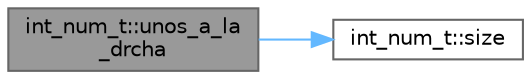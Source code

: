 digraph "int_num_t::unos_a_la_drcha"
{
 // INTERACTIVE_SVG=YES
 // LATEX_PDF_SIZE
  bgcolor="transparent";
  edge [fontname=Helvetica,fontsize=10,labelfontname=Helvetica,labelfontsize=10];
  node [fontname=Helvetica,fontsize=10,shape=box,height=0.2,width=0.4];
  rankdir="LR";
  Node1 [label="int_num_t::unos_a_la\l_drcha",height=0.2,width=0.4,color="gray40", fillcolor="grey60", style="filled", fontcolor="black",tooltip=" "];
  Node1 -> Node2 [color="steelblue1",style="solid"];
  Node2 [label="int_num_t::size",height=0.2,width=0.4,color="grey40", fillcolor="white", style="filled",URL="$structint__num__t.html#a489e24fd874f049d247539eb02416338",tooltip=" "];
}
